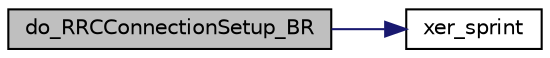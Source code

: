 digraph "do_RRCConnectionSetup_BR"
{
 // LATEX_PDF_SIZE
  edge [fontname="Helvetica",fontsize="10",labelfontname="Helvetica",labelfontsize="10"];
  node [fontname="Helvetica",fontsize="10",shape=record];
  rankdir="LR";
  Node1 [label="do_RRCConnectionSetup_BR",height=0.2,width=0.4,color="black", fillcolor="grey75", style="filled", fontcolor="black",tooltip=" "];
  Node1 -> Node2 [color="midnightblue",fontsize="10",style="solid",fontname="Helvetica"];
  Node2 [label="xer_sprint",height=0.2,width=0.4,color="black", fillcolor="white", style="filled",URL="$asn1__msg_8c.html#a7706b60a01604dc40a4da50a2b105fcf",tooltip=" "];
}

